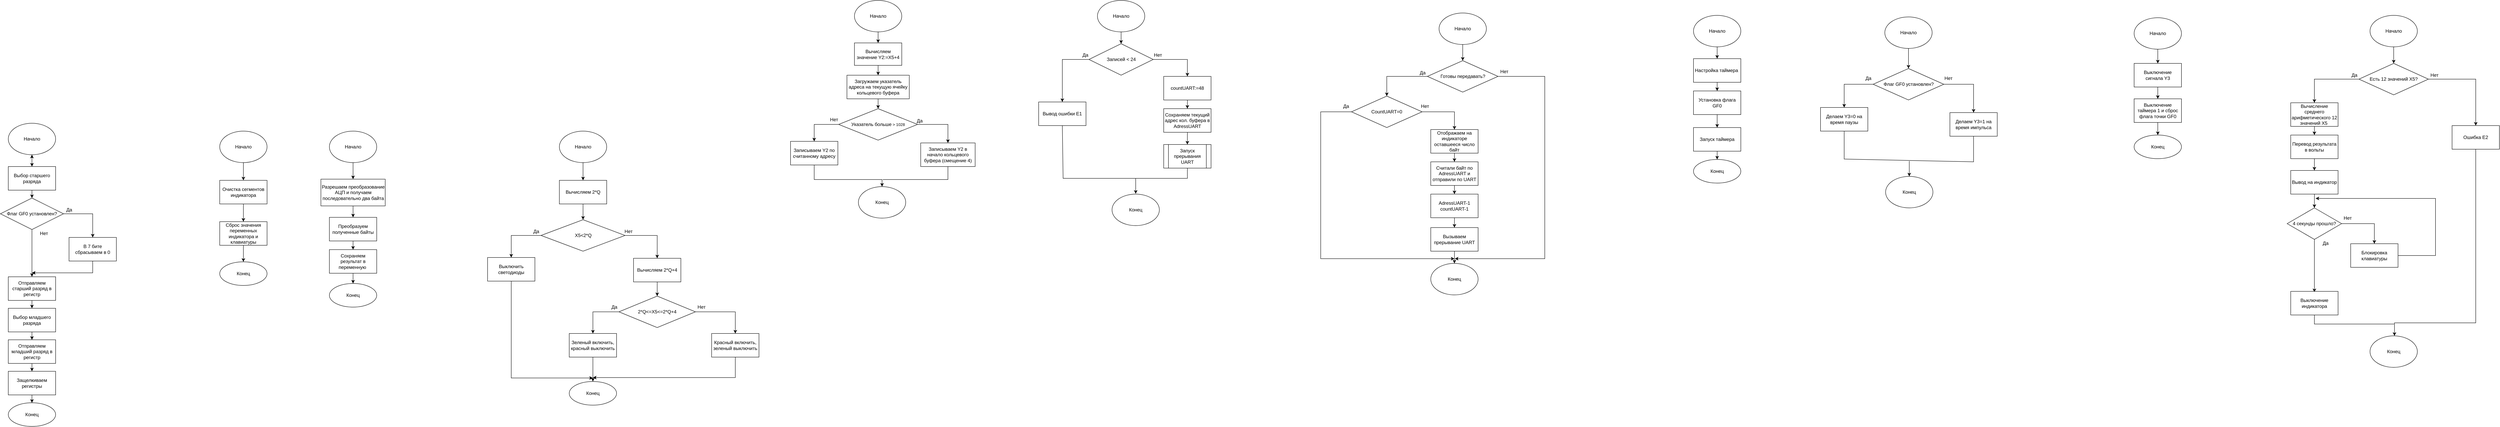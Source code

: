 <mxfile version="15.8.6" type="github">
  <diagram id="BDikjY4Nm3Qo6hhndrGj" name="Page-1">
    <mxGraphModel dx="1673" dy="1334" grid="0" gridSize="10" guides="1" tooltips="1" connect="1" arrows="1" fold="1" page="0" pageScale="1" pageWidth="827" pageHeight="1169" math="0" shadow="0">
      <root>
        <mxCell id="0" />
        <mxCell id="1" parent="0" />
        <mxCell id="qXIKSA_yeadGHtbIyEvJ-3" value="" style="edgeStyle=orthogonalEdgeStyle;rounded=0;orthogonalLoop=1;jettySize=auto;html=1;" parent="1" source="qXIKSA_yeadGHtbIyEvJ-1" target="qXIKSA_yeadGHtbIyEvJ-2" edge="1">
          <mxGeometry relative="1" as="geometry" />
        </mxCell>
        <mxCell id="qXIKSA_yeadGHtbIyEvJ-1" value="Начало" style="ellipse;whiteSpace=wrap;html=1;" parent="1" vertex="1">
          <mxGeometry x="260" y="70" width="120" height="80" as="geometry" />
        </mxCell>
        <mxCell id="qXIKSA_yeadGHtbIyEvJ-5" value="" style="edgeStyle=orthogonalEdgeStyle;rounded=0;orthogonalLoop=1;jettySize=auto;html=1;" parent="1" source="qXIKSA_yeadGHtbIyEvJ-2" target="qXIKSA_yeadGHtbIyEvJ-4" edge="1">
          <mxGeometry relative="1" as="geometry" />
        </mxCell>
        <mxCell id="qXIKSA_yeadGHtbIyEvJ-21" value="" style="edgeStyle=orthogonalEdgeStyle;rounded=0;orthogonalLoop=1;jettySize=auto;html=1;" parent="1" source="qXIKSA_yeadGHtbIyEvJ-2" target="qXIKSA_yeadGHtbIyEvJ-1" edge="1">
          <mxGeometry relative="1" as="geometry" />
        </mxCell>
        <mxCell id="qXIKSA_yeadGHtbIyEvJ-2" value="Выбор старшего разряда" style="whiteSpace=wrap;html=1;" parent="1" vertex="1">
          <mxGeometry x="260" y="180" width="120" height="60" as="geometry" />
        </mxCell>
        <mxCell id="qXIKSA_yeadGHtbIyEvJ-7" value="" style="edgeStyle=orthogonalEdgeStyle;rounded=0;orthogonalLoop=1;jettySize=auto;html=1;" parent="1" source="qXIKSA_yeadGHtbIyEvJ-4" target="qXIKSA_yeadGHtbIyEvJ-6" edge="1">
          <mxGeometry relative="1" as="geometry" />
        </mxCell>
        <mxCell id="qXIKSA_yeadGHtbIyEvJ-10" value="" style="edgeStyle=orthogonalEdgeStyle;rounded=0;orthogonalLoop=1;jettySize=auto;html=1;" parent="1" source="qXIKSA_yeadGHtbIyEvJ-4" target="qXIKSA_yeadGHtbIyEvJ-9" edge="1">
          <mxGeometry relative="1" as="geometry" />
        </mxCell>
        <mxCell id="qXIKSA_yeadGHtbIyEvJ-4" value="Флаг GF0 установлен?" style="rhombus;whiteSpace=wrap;html=1;" parent="1" vertex="1">
          <mxGeometry x="240" y="260" width="160" height="80" as="geometry" />
        </mxCell>
        <mxCell id="qXIKSA_yeadGHtbIyEvJ-14" value="" style="edgeStyle=orthogonalEdgeStyle;rounded=0;orthogonalLoop=1;jettySize=auto;html=1;" parent="1" source="qXIKSA_yeadGHtbIyEvJ-6" target="qXIKSA_yeadGHtbIyEvJ-13" edge="1">
          <mxGeometry relative="1" as="geometry" />
        </mxCell>
        <mxCell id="qXIKSA_yeadGHtbIyEvJ-6" value="Отправляем старший разряд в регистр" style="whiteSpace=wrap;html=1;" parent="1" vertex="1">
          <mxGeometry x="260" y="460" width="120" height="60" as="geometry" />
        </mxCell>
        <mxCell id="qXIKSA_yeadGHtbIyEvJ-8" value="Да" style="text;html=1;align=center;verticalAlign=middle;resizable=0;points=[];autosize=1;strokeColor=none;fillColor=none;" parent="1" vertex="1">
          <mxGeometry x="399" y="280" width="30" height="20" as="geometry" />
        </mxCell>
        <mxCell id="qXIKSA_yeadGHtbIyEvJ-9" value="В 7 бите сбрасываем в 0" style="whiteSpace=wrap;html=1;" parent="1" vertex="1">
          <mxGeometry x="414" y="360" width="120" height="60" as="geometry" />
        </mxCell>
        <mxCell id="qXIKSA_yeadGHtbIyEvJ-11" value="Нет" style="text;html=1;align=center;verticalAlign=middle;resizable=0;points=[];autosize=1;strokeColor=none;fillColor=none;" parent="1" vertex="1">
          <mxGeometry x="330" y="340" width="40" height="20" as="geometry" />
        </mxCell>
        <mxCell id="qXIKSA_yeadGHtbIyEvJ-12" value="" style="endArrow=classic;html=1;rounded=0;exitX=0.5;exitY=1;exitDx=0;exitDy=0;" parent="1" source="qXIKSA_yeadGHtbIyEvJ-9" edge="1">
          <mxGeometry width="50" height="50" relative="1" as="geometry">
            <mxPoint x="300" y="570" as="sourcePoint" />
            <mxPoint x="320" y="450" as="targetPoint" />
            <Array as="points">
              <mxPoint x="474" y="450" />
            </Array>
          </mxGeometry>
        </mxCell>
        <mxCell id="qXIKSA_yeadGHtbIyEvJ-16" value="" style="edgeStyle=orthogonalEdgeStyle;rounded=0;orthogonalLoop=1;jettySize=auto;html=1;" parent="1" source="qXIKSA_yeadGHtbIyEvJ-13" target="qXIKSA_yeadGHtbIyEvJ-15" edge="1">
          <mxGeometry relative="1" as="geometry" />
        </mxCell>
        <mxCell id="qXIKSA_yeadGHtbIyEvJ-13" value="Выбор младшего разряда" style="whiteSpace=wrap;html=1;" parent="1" vertex="1">
          <mxGeometry x="260" y="540" width="120" height="60" as="geometry" />
        </mxCell>
        <mxCell id="qXIKSA_yeadGHtbIyEvJ-18" value="" style="edgeStyle=orthogonalEdgeStyle;rounded=0;orthogonalLoop=1;jettySize=auto;html=1;" parent="1" source="qXIKSA_yeadGHtbIyEvJ-15" target="qXIKSA_yeadGHtbIyEvJ-17" edge="1">
          <mxGeometry relative="1" as="geometry" />
        </mxCell>
        <mxCell id="qXIKSA_yeadGHtbIyEvJ-15" value="Отправляем младший разряд в регистр" style="whiteSpace=wrap;html=1;" parent="1" vertex="1">
          <mxGeometry x="260" y="620" width="120" height="60" as="geometry" />
        </mxCell>
        <mxCell id="qXIKSA_yeadGHtbIyEvJ-20" value="" style="edgeStyle=orthogonalEdgeStyle;rounded=0;orthogonalLoop=1;jettySize=auto;html=1;" parent="1" source="qXIKSA_yeadGHtbIyEvJ-17" target="qXIKSA_yeadGHtbIyEvJ-19" edge="1">
          <mxGeometry relative="1" as="geometry" />
        </mxCell>
        <mxCell id="qXIKSA_yeadGHtbIyEvJ-17" value="Защелкиваем регистры" style="whiteSpace=wrap;html=1;" parent="1" vertex="1">
          <mxGeometry x="260" y="700" width="120" height="60" as="geometry" />
        </mxCell>
        <mxCell id="qXIKSA_yeadGHtbIyEvJ-19" value="Конец" style="ellipse;whiteSpace=wrap;html=1;" parent="1" vertex="1">
          <mxGeometry x="260" y="780" width="120" height="60" as="geometry" />
        </mxCell>
        <mxCell id="qXIKSA_yeadGHtbIyEvJ-22" value="Начало" style="ellipse;whiteSpace=wrap;html=1;" parent="1" vertex="1">
          <mxGeometry x="796" y="90" width="120" height="80" as="geometry" />
        </mxCell>
        <mxCell id="qXIKSA_yeadGHtbIyEvJ-26" value="" style="edgeStyle=orthogonalEdgeStyle;rounded=0;orthogonalLoop=1;jettySize=auto;html=1;exitX=0.5;exitY=1;exitDx=0;exitDy=0;" parent="1" source="qXIKSA_yeadGHtbIyEvJ-22" target="qXIKSA_yeadGHtbIyEvJ-25" edge="1">
          <mxGeometry relative="1" as="geometry">
            <mxPoint x="856" y="271" as="sourcePoint" />
          </mxGeometry>
        </mxCell>
        <mxCell id="qXIKSA_yeadGHtbIyEvJ-28" value="" style="edgeStyle=orthogonalEdgeStyle;rounded=0;orthogonalLoop=1;jettySize=auto;html=1;" parent="1" source="qXIKSA_yeadGHtbIyEvJ-25" target="qXIKSA_yeadGHtbIyEvJ-27" edge="1">
          <mxGeometry relative="1" as="geometry" />
        </mxCell>
        <mxCell id="qXIKSA_yeadGHtbIyEvJ-25" value="Очистка сегментов индикатора" style="whiteSpace=wrap;html=1;" parent="1" vertex="1">
          <mxGeometry x="796" y="215" width="120" height="60" as="geometry" />
        </mxCell>
        <mxCell id="qXIKSA_yeadGHtbIyEvJ-30" value="" style="edgeStyle=orthogonalEdgeStyle;rounded=0;orthogonalLoop=1;jettySize=auto;html=1;" parent="1" source="qXIKSA_yeadGHtbIyEvJ-27" target="qXIKSA_yeadGHtbIyEvJ-29" edge="1">
          <mxGeometry relative="1" as="geometry" />
        </mxCell>
        <mxCell id="qXIKSA_yeadGHtbIyEvJ-27" value="Сброс значения переменных индикатора и клавиатуры" style="whiteSpace=wrap;html=1;" parent="1" vertex="1">
          <mxGeometry x="796" y="320" width="120" height="60" as="geometry" />
        </mxCell>
        <mxCell id="qXIKSA_yeadGHtbIyEvJ-29" value="Конец" style="ellipse;whiteSpace=wrap;html=1;" parent="1" vertex="1">
          <mxGeometry x="796" y="422" width="120" height="60" as="geometry" />
        </mxCell>
        <mxCell id="qXIKSA_yeadGHtbIyEvJ-34" value="" style="edgeStyle=orthogonalEdgeStyle;rounded=0;orthogonalLoop=1;jettySize=auto;html=1;" parent="1" source="qXIKSA_yeadGHtbIyEvJ-31" target="qXIKSA_yeadGHtbIyEvJ-33" edge="1">
          <mxGeometry relative="1" as="geometry" />
        </mxCell>
        <mxCell id="qXIKSA_yeadGHtbIyEvJ-31" value="Начало" style="ellipse;whiteSpace=wrap;html=1;" parent="1" vertex="1">
          <mxGeometry x="1074" y="90" width="120" height="80" as="geometry" />
        </mxCell>
        <mxCell id="qXIKSA_yeadGHtbIyEvJ-37" value="" style="edgeStyle=orthogonalEdgeStyle;rounded=0;orthogonalLoop=1;jettySize=auto;html=1;" parent="1" source="qXIKSA_yeadGHtbIyEvJ-33" target="qXIKSA_yeadGHtbIyEvJ-36" edge="1">
          <mxGeometry relative="1" as="geometry" />
        </mxCell>
        <mxCell id="qXIKSA_yeadGHtbIyEvJ-33" value="Разрешаем преобразование АЦП и получаем последовательно два байта" style="whiteSpace=wrap;html=1;" parent="1" vertex="1">
          <mxGeometry x="1052.5" y="212" width="163" height="68" as="geometry" />
        </mxCell>
        <mxCell id="qXIKSA_yeadGHtbIyEvJ-39" value="" style="edgeStyle=orthogonalEdgeStyle;rounded=0;orthogonalLoop=1;jettySize=auto;html=1;" parent="1" source="qXIKSA_yeadGHtbIyEvJ-36" target="qXIKSA_yeadGHtbIyEvJ-38" edge="1">
          <mxGeometry relative="1" as="geometry" />
        </mxCell>
        <mxCell id="qXIKSA_yeadGHtbIyEvJ-36" value="Преобразуем полученные байты" style="whiteSpace=wrap;html=1;" parent="1" vertex="1">
          <mxGeometry x="1074" y="309" width="120" height="60" as="geometry" />
        </mxCell>
        <mxCell id="qXIKSA_yeadGHtbIyEvJ-41" value="" style="edgeStyle=orthogonalEdgeStyle;rounded=0;orthogonalLoop=1;jettySize=auto;html=1;" parent="1" source="qXIKSA_yeadGHtbIyEvJ-38" target="qXIKSA_yeadGHtbIyEvJ-40" edge="1">
          <mxGeometry relative="1" as="geometry" />
        </mxCell>
        <mxCell id="qXIKSA_yeadGHtbIyEvJ-38" value="Сохраняем результат в переменную&amp;nbsp;" style="whiteSpace=wrap;html=1;" parent="1" vertex="1">
          <mxGeometry x="1074" y="391" width="120" height="60" as="geometry" />
        </mxCell>
        <mxCell id="qXIKSA_yeadGHtbIyEvJ-40" value="Конец" style="ellipse;whiteSpace=wrap;html=1;" parent="1" vertex="1">
          <mxGeometry x="1074" y="477" width="120" height="60" as="geometry" />
        </mxCell>
        <mxCell id="qXIKSA_yeadGHtbIyEvJ-44" value="" style="edgeStyle=orthogonalEdgeStyle;rounded=0;orthogonalLoop=1;jettySize=auto;html=1;" parent="1" source="qXIKSA_yeadGHtbIyEvJ-42" target="qXIKSA_yeadGHtbIyEvJ-43" edge="1">
          <mxGeometry relative="1" as="geometry" />
        </mxCell>
        <mxCell id="qXIKSA_yeadGHtbIyEvJ-42" value="Начало" style="ellipse;whiteSpace=wrap;html=1;" parent="1" vertex="1">
          <mxGeometry x="1657" y="90" width="120" height="80" as="geometry" />
        </mxCell>
        <mxCell id="4XCkngfyVFlSUgKzwHnH-2" value="" style="edgeStyle=orthogonalEdgeStyle;rounded=0;orthogonalLoop=1;jettySize=auto;html=1;" edge="1" parent="1" source="qXIKSA_yeadGHtbIyEvJ-43" target="4XCkngfyVFlSUgKzwHnH-1">
          <mxGeometry relative="1" as="geometry" />
        </mxCell>
        <mxCell id="qXIKSA_yeadGHtbIyEvJ-43" value="Вычисляем 2*Q" style="whiteSpace=wrap;html=1;" parent="1" vertex="1">
          <mxGeometry x="1657" y="215" width="120" height="60" as="geometry" />
        </mxCell>
        <mxCell id="4XCkngfyVFlSUgKzwHnH-4" value="" style="edgeStyle=orthogonalEdgeStyle;rounded=0;orthogonalLoop=1;jettySize=auto;html=1;" edge="1" parent="1" source="4XCkngfyVFlSUgKzwHnH-1" target="4XCkngfyVFlSUgKzwHnH-3">
          <mxGeometry relative="1" as="geometry" />
        </mxCell>
        <mxCell id="4XCkngfyVFlSUgKzwHnH-7" value="" style="edgeStyle=orthogonalEdgeStyle;rounded=0;orthogonalLoop=1;jettySize=auto;html=1;" edge="1" parent="1" source="4XCkngfyVFlSUgKzwHnH-1" target="4XCkngfyVFlSUgKzwHnH-6">
          <mxGeometry relative="1" as="geometry" />
        </mxCell>
        <mxCell id="4XCkngfyVFlSUgKzwHnH-1" value="&lt;span&gt;X5&amp;lt;2*Q&lt;/span&gt;" style="rhombus;whiteSpace=wrap;html=1;" vertex="1" parent="1">
          <mxGeometry x="1610.5" y="315" width="213" height="80" as="geometry" />
        </mxCell>
        <mxCell id="4XCkngfyVFlSUgKzwHnH-3" value="Выключить светодиоды" style="whiteSpace=wrap;html=1;" vertex="1" parent="1">
          <mxGeometry x="1475" y="411" width="120" height="60" as="geometry" />
        </mxCell>
        <mxCell id="4XCkngfyVFlSUgKzwHnH-5" value="Да" style="text;html=1;align=center;verticalAlign=middle;resizable=0;points=[];autosize=1;strokeColor=none;fillColor=none;" vertex="1" parent="1">
          <mxGeometry x="1585.5" y="336" width="25" height="18" as="geometry" />
        </mxCell>
        <mxCell id="4XCkngfyVFlSUgKzwHnH-10" value="" style="edgeStyle=orthogonalEdgeStyle;rounded=0;orthogonalLoop=1;jettySize=auto;html=1;" edge="1" parent="1" source="4XCkngfyVFlSUgKzwHnH-6" target="4XCkngfyVFlSUgKzwHnH-9">
          <mxGeometry relative="1" as="geometry" />
        </mxCell>
        <mxCell id="4XCkngfyVFlSUgKzwHnH-6" value="Вычисляем 2*Q+4" style="whiteSpace=wrap;html=1;" vertex="1" parent="1">
          <mxGeometry x="1845" y="413" width="120" height="60" as="geometry" />
        </mxCell>
        <mxCell id="4XCkngfyVFlSUgKzwHnH-8" value="Нет" style="text;html=1;align=center;verticalAlign=middle;resizable=0;points=[];autosize=1;strokeColor=none;fillColor=none;" vertex="1" parent="1">
          <mxGeometry x="1817" y="336" width="30" height="18" as="geometry" />
        </mxCell>
        <mxCell id="4XCkngfyVFlSUgKzwHnH-19" value="" style="edgeStyle=orthogonalEdgeStyle;rounded=0;orthogonalLoop=1;jettySize=auto;html=1;" edge="1" parent="1" source="4XCkngfyVFlSUgKzwHnH-9" target="4XCkngfyVFlSUgKzwHnH-18">
          <mxGeometry relative="1" as="geometry" />
        </mxCell>
        <mxCell id="4XCkngfyVFlSUgKzwHnH-22" value="" style="edgeStyle=orthogonalEdgeStyle;rounded=0;orthogonalLoop=1;jettySize=auto;html=1;" edge="1" parent="1" source="4XCkngfyVFlSUgKzwHnH-9" target="4XCkngfyVFlSUgKzwHnH-21">
          <mxGeometry relative="1" as="geometry" />
        </mxCell>
        <mxCell id="4XCkngfyVFlSUgKzwHnH-9" value="2*Q&amp;lt;=X5&amp;lt;=2*Q+4" style="rhombus;whiteSpace=wrap;html=1;" vertex="1" parent="1">
          <mxGeometry x="1808" y="509" width="194" height="80" as="geometry" />
        </mxCell>
        <mxCell id="4XCkngfyVFlSUgKzwHnH-25" value="" style="edgeStyle=orthogonalEdgeStyle;rounded=0;orthogonalLoop=1;jettySize=auto;html=1;" edge="1" parent="1" source="4XCkngfyVFlSUgKzwHnH-18" target="4XCkngfyVFlSUgKzwHnH-24">
          <mxGeometry relative="1" as="geometry" />
        </mxCell>
        <mxCell id="4XCkngfyVFlSUgKzwHnH-18" value="Зеленый включить, красный выключить" style="whiteSpace=wrap;html=1;" vertex="1" parent="1">
          <mxGeometry x="1682" y="604" width="120" height="60" as="geometry" />
        </mxCell>
        <mxCell id="4XCkngfyVFlSUgKzwHnH-20" value="Да" style="text;html=1;align=center;verticalAlign=middle;resizable=0;points=[];autosize=1;strokeColor=none;fillColor=none;" vertex="1" parent="1">
          <mxGeometry x="1783" y="528" width="25" height="18" as="geometry" />
        </mxCell>
        <mxCell id="4XCkngfyVFlSUgKzwHnH-21" value="Красный включить, зеленый выключить" style="whiteSpace=wrap;html=1;" vertex="1" parent="1">
          <mxGeometry x="2043" y="604" width="120" height="60" as="geometry" />
        </mxCell>
        <mxCell id="4XCkngfyVFlSUgKzwHnH-23" value="Нет" style="text;html=1;align=center;verticalAlign=middle;resizable=0;points=[];autosize=1;strokeColor=none;fillColor=none;" vertex="1" parent="1">
          <mxGeometry x="2002" y="528" width="30" height="18" as="geometry" />
        </mxCell>
        <mxCell id="4XCkngfyVFlSUgKzwHnH-24" value="Конец" style="ellipse;whiteSpace=wrap;html=1;" vertex="1" parent="1">
          <mxGeometry x="1682" y="726" width="120" height="60" as="geometry" />
        </mxCell>
        <mxCell id="4XCkngfyVFlSUgKzwHnH-26" value="" style="endArrow=classic;html=1;rounded=0;exitX=0.5;exitY=1;exitDx=0;exitDy=0;" edge="1" parent="1" source="4XCkngfyVFlSUgKzwHnH-21">
          <mxGeometry width="50" height="50" relative="1" as="geometry">
            <mxPoint x="2010" y="772" as="sourcePoint" />
            <mxPoint x="1742" y="716" as="targetPoint" />
            <Array as="points">
              <mxPoint x="2103" y="716" />
            </Array>
          </mxGeometry>
        </mxCell>
        <mxCell id="4XCkngfyVFlSUgKzwHnH-27" value="" style="endArrow=classic;html=1;rounded=0;exitX=0.5;exitY=1;exitDx=0;exitDy=0;" edge="1" parent="1" source="4XCkngfyVFlSUgKzwHnH-3">
          <mxGeometry width="50" height="50" relative="1" as="geometry">
            <mxPoint x="1573" y="625" as="sourcePoint" />
            <mxPoint x="1742" y="717" as="targetPoint" />
            <Array as="points">
              <mxPoint x="1535" y="717" />
            </Array>
          </mxGeometry>
        </mxCell>
        <mxCell id="4XCkngfyVFlSUgKzwHnH-30" value="" style="edgeStyle=orthogonalEdgeStyle;rounded=0;orthogonalLoop=1;jettySize=auto;html=1;" edge="1" parent="1" source="4XCkngfyVFlSUgKzwHnH-28" target="4XCkngfyVFlSUgKzwHnH-29">
          <mxGeometry relative="1" as="geometry" />
        </mxCell>
        <mxCell id="4XCkngfyVFlSUgKzwHnH-28" value="Начало" style="ellipse;whiteSpace=wrap;html=1;" vertex="1" parent="1">
          <mxGeometry x="2405" y="-242" width="120" height="80" as="geometry" />
        </mxCell>
        <mxCell id="4XCkngfyVFlSUgKzwHnH-32" value="" style="edgeStyle=orthogonalEdgeStyle;rounded=0;orthogonalLoop=1;jettySize=auto;html=1;" edge="1" parent="1" source="4XCkngfyVFlSUgKzwHnH-29" target="4XCkngfyVFlSUgKzwHnH-31">
          <mxGeometry relative="1" as="geometry" />
        </mxCell>
        <mxCell id="4XCkngfyVFlSUgKzwHnH-29" value="Вычисляем значение Y2:=X5+4" style="whiteSpace=wrap;html=1;" vertex="1" parent="1">
          <mxGeometry x="2405" y="-134" width="120" height="57" as="geometry" />
        </mxCell>
        <mxCell id="4XCkngfyVFlSUgKzwHnH-34" value="" style="edgeStyle=orthogonalEdgeStyle;rounded=0;orthogonalLoop=1;jettySize=auto;html=1;" edge="1" parent="1" source="4XCkngfyVFlSUgKzwHnH-31" target="4XCkngfyVFlSUgKzwHnH-33">
          <mxGeometry relative="1" as="geometry" />
        </mxCell>
        <mxCell id="4XCkngfyVFlSUgKzwHnH-31" value="Загружаем указатель адреса на текущую ячейку кольцевого буфера" style="whiteSpace=wrap;html=1;" vertex="1" parent="1">
          <mxGeometry x="2386" y="-52" width="158" height="60" as="geometry" />
        </mxCell>
        <mxCell id="4XCkngfyVFlSUgKzwHnH-36" value="" style="edgeStyle=orthogonalEdgeStyle;rounded=0;orthogonalLoop=1;jettySize=auto;html=1;" edge="1" parent="1" source="4XCkngfyVFlSUgKzwHnH-33" target="4XCkngfyVFlSUgKzwHnH-35">
          <mxGeometry relative="1" as="geometry" />
        </mxCell>
        <mxCell id="4XCkngfyVFlSUgKzwHnH-39" value="" style="edgeStyle=orthogonalEdgeStyle;rounded=0;orthogonalLoop=1;jettySize=auto;html=1;" edge="1" parent="1" source="4XCkngfyVFlSUgKzwHnH-33" target="4XCkngfyVFlSUgKzwHnH-38">
          <mxGeometry relative="1" as="geometry" />
        </mxCell>
        <mxCell id="4XCkngfyVFlSUgKzwHnH-33" value="Указатель больше&lt;span style=&quot;font-size: 10px&quot;&gt;&amp;nbsp;&amp;gt; 1028&lt;/span&gt;" style="rhombus;whiteSpace=wrap;html=1;" vertex="1" parent="1">
          <mxGeometry x="2365" y="33" width="200" height="80" as="geometry" />
        </mxCell>
        <mxCell id="4XCkngfyVFlSUgKzwHnH-35" value="Записываем Y2 в начало кольцевого буфера (смещение 4)" style="whiteSpace=wrap;html=1;" vertex="1" parent="1">
          <mxGeometry x="2573" y="120" width="138" height="60" as="geometry" />
        </mxCell>
        <mxCell id="4XCkngfyVFlSUgKzwHnH-37" value="Да" style="text;html=1;align=center;verticalAlign=middle;resizable=0;points=[];autosize=1;strokeColor=none;fillColor=none;" vertex="1" parent="1">
          <mxGeometry x="2557" y="55" width="25" height="18" as="geometry" />
        </mxCell>
        <mxCell id="4XCkngfyVFlSUgKzwHnH-42" style="edgeStyle=orthogonalEdgeStyle;rounded=0;orthogonalLoop=1;jettySize=auto;html=1;entryX=0.5;entryY=0;entryDx=0;entryDy=0;" edge="1" parent="1" source="4XCkngfyVFlSUgKzwHnH-38" target="4XCkngfyVFlSUgKzwHnH-41">
          <mxGeometry relative="1" as="geometry">
            <mxPoint x="2303" y="226" as="targetPoint" />
            <Array as="points">
              <mxPoint x="2303" y="213" />
              <mxPoint x="2475" y="213" />
            </Array>
          </mxGeometry>
        </mxCell>
        <mxCell id="4XCkngfyVFlSUgKzwHnH-38" value="Записываем Y2 по считанному адресу" style="whiteSpace=wrap;html=1;" vertex="1" parent="1">
          <mxGeometry x="2243" y="116" width="120" height="60" as="geometry" />
        </mxCell>
        <mxCell id="4XCkngfyVFlSUgKzwHnH-40" value="Нет" style="text;html=1;align=center;verticalAlign=middle;resizable=0;points=[];autosize=1;strokeColor=none;fillColor=none;" vertex="1" parent="1">
          <mxGeometry x="2338" y="52" width="30" height="18" as="geometry" />
        </mxCell>
        <mxCell id="4XCkngfyVFlSUgKzwHnH-41" value="Конец" style="ellipse;whiteSpace=wrap;html=1;" vertex="1" parent="1">
          <mxGeometry x="2415" y="231" width="120" height="80" as="geometry" />
        </mxCell>
        <mxCell id="4XCkngfyVFlSUgKzwHnH-44" value="" style="endArrow=none;html=1;rounded=0;entryX=0.5;entryY=1;entryDx=0;entryDy=0;" edge="1" parent="1" target="4XCkngfyVFlSUgKzwHnH-35">
          <mxGeometry width="50" height="50" relative="1" as="geometry">
            <mxPoint x="2477" y="213" as="sourcePoint" />
            <mxPoint x="2676" y="211" as="targetPoint" />
            <Array as="points">
              <mxPoint x="2642" y="213" />
            </Array>
          </mxGeometry>
        </mxCell>
        <mxCell id="4XCkngfyVFlSUgKzwHnH-49" value="" style="edgeStyle=orthogonalEdgeStyle;rounded=0;orthogonalLoop=1;jettySize=auto;html=1;" edge="1" parent="1" source="4XCkngfyVFlSUgKzwHnH-45" target="4XCkngfyVFlSUgKzwHnH-48">
          <mxGeometry relative="1" as="geometry" />
        </mxCell>
        <mxCell id="4XCkngfyVFlSUgKzwHnH-45" value="Начало" style="ellipse;whiteSpace=wrap;html=1;" vertex="1" parent="1">
          <mxGeometry x="3021" y="-242" width="120" height="80" as="geometry" />
        </mxCell>
        <mxCell id="4XCkngfyVFlSUgKzwHnH-51" value="" style="edgeStyle=orthogonalEdgeStyle;rounded=0;orthogonalLoop=1;jettySize=auto;html=1;" edge="1" parent="1" source="4XCkngfyVFlSUgKzwHnH-48" target="4XCkngfyVFlSUgKzwHnH-50">
          <mxGeometry relative="1" as="geometry" />
        </mxCell>
        <mxCell id="4XCkngfyVFlSUgKzwHnH-59" value="" style="edgeStyle=orthogonalEdgeStyle;rounded=0;orthogonalLoop=1;jettySize=auto;html=1;" edge="1" parent="1" source="4XCkngfyVFlSUgKzwHnH-48" target="4XCkngfyVFlSUgKzwHnH-58">
          <mxGeometry relative="1" as="geometry" />
        </mxCell>
        <mxCell id="4XCkngfyVFlSUgKzwHnH-48" value="Записей &amp;lt; 24" style="rhombus;whiteSpace=wrap;html=1;" vertex="1" parent="1">
          <mxGeometry x="2999.5" y="-132" width="163" height="80" as="geometry" />
        </mxCell>
        <mxCell id="4XCkngfyVFlSUgKzwHnH-50" value="Вывод ошибки Е1" style="whiteSpace=wrap;html=1;" vertex="1" parent="1">
          <mxGeometry x="2872" y="16" width="120" height="60" as="geometry" />
        </mxCell>
        <mxCell id="4XCkngfyVFlSUgKzwHnH-52" value="Да" style="text;html=1;align=center;verticalAlign=middle;resizable=0;points=[];autosize=1;strokeColor=none;fillColor=none;" vertex="1" parent="1">
          <mxGeometry x="2977" y="-112" width="25" height="18" as="geometry" />
        </mxCell>
        <mxCell id="4XCkngfyVFlSUgKzwHnH-70" style="edgeStyle=orthogonalEdgeStyle;rounded=0;orthogonalLoop=1;jettySize=auto;html=1;entryX=0.5;entryY=0;entryDx=0;entryDy=0;" edge="1" parent="1" source="4XCkngfyVFlSUgKzwHnH-53" target="4XCkngfyVFlSUgKzwHnH-65">
          <mxGeometry relative="1" as="geometry" />
        </mxCell>
        <mxCell id="4XCkngfyVFlSUgKzwHnH-53" value="Сохраняем текущий адрес кол. буфера в AdressUART" style="whiteSpace=wrap;html=1;" vertex="1" parent="1">
          <mxGeometry x="3189" y="33" width="120" height="60" as="geometry" />
        </mxCell>
        <mxCell id="4XCkngfyVFlSUgKzwHnH-55" value="Нет" style="text;html=1;align=center;verticalAlign=middle;resizable=0;points=[];autosize=1;strokeColor=none;fillColor=none;" vertex="1" parent="1">
          <mxGeometry x="3159" y="-112" width="30" height="18" as="geometry" />
        </mxCell>
        <mxCell id="4XCkngfyVFlSUgKzwHnH-62" style="edgeStyle=orthogonalEdgeStyle;rounded=0;orthogonalLoop=1;jettySize=auto;html=1;exitX=0.5;exitY=1;exitDx=0;exitDy=0;" edge="1" parent="1" source="4XCkngfyVFlSUgKzwHnH-65">
          <mxGeometry relative="1" as="geometry">
            <mxPoint x="3118" y="249" as="targetPoint" />
            <mxPoint x="3249" y="185" as="sourcePoint" />
            <Array as="points">
              <mxPoint x="3249" y="210" />
              <mxPoint x="3118" y="210" />
            </Array>
          </mxGeometry>
        </mxCell>
        <mxCell id="4XCkngfyVFlSUgKzwHnH-60" style="edgeStyle=orthogonalEdgeStyle;rounded=0;orthogonalLoop=1;jettySize=auto;html=1;entryX=0.5;entryY=0;entryDx=0;entryDy=0;" edge="1" parent="1" source="4XCkngfyVFlSUgKzwHnH-58" target="4XCkngfyVFlSUgKzwHnH-53">
          <mxGeometry relative="1" as="geometry" />
        </mxCell>
        <mxCell id="4XCkngfyVFlSUgKzwHnH-58" value="countUART:=48" style="whiteSpace=wrap;html=1;" vertex="1" parent="1">
          <mxGeometry x="3189" y="-49" width="120" height="60" as="geometry" />
        </mxCell>
        <mxCell id="4XCkngfyVFlSUgKzwHnH-63" value="" style="endArrow=none;html=1;rounded=0;entryX=0.5;entryY=1;entryDx=0;entryDy=0;" edge="1" parent="1" target="4XCkngfyVFlSUgKzwHnH-50">
          <mxGeometry width="50" height="50" relative="1" as="geometry">
            <mxPoint x="3118" y="210" as="sourcePoint" />
            <mxPoint x="2934" y="35" as="targetPoint" />
            <Array as="points">
              <mxPoint x="2934" y="210" />
            </Array>
          </mxGeometry>
        </mxCell>
        <mxCell id="4XCkngfyVFlSUgKzwHnH-64" value="Конец" style="ellipse;whiteSpace=wrap;html=1;" vertex="1" parent="1">
          <mxGeometry x="3058" y="250" width="120" height="80" as="geometry" />
        </mxCell>
        <mxCell id="4XCkngfyVFlSUgKzwHnH-65" value="Запуск прерывания UART" style="shape=process;whiteSpace=wrap;html=1;backgroundOutline=1;" vertex="1" parent="1">
          <mxGeometry x="3189" y="124" width="120" height="60" as="geometry" />
        </mxCell>
        <mxCell id="4XCkngfyVFlSUgKzwHnH-73" style="edgeStyle=orthogonalEdgeStyle;rounded=0;orthogonalLoop=1;jettySize=auto;html=1;" edge="1" parent="1" source="4XCkngfyVFlSUgKzwHnH-71" target="4XCkngfyVFlSUgKzwHnH-72">
          <mxGeometry relative="1" as="geometry" />
        </mxCell>
        <mxCell id="4XCkngfyVFlSUgKzwHnH-71" value="Начало" style="ellipse;whiteSpace=wrap;html=1;" vertex="1" parent="1">
          <mxGeometry x="3887" y="-210" width="120" height="80" as="geometry" />
        </mxCell>
        <mxCell id="4XCkngfyVFlSUgKzwHnH-78" value="" style="edgeStyle=orthogonalEdgeStyle;rounded=0;orthogonalLoop=1;jettySize=auto;html=1;" edge="1" parent="1" source="4XCkngfyVFlSUgKzwHnH-72" target="4XCkngfyVFlSUgKzwHnH-77">
          <mxGeometry relative="1" as="geometry" />
        </mxCell>
        <mxCell id="4XCkngfyVFlSUgKzwHnH-100" style="edgeStyle=orthogonalEdgeStyle;rounded=0;orthogonalLoop=1;jettySize=auto;html=1;" edge="1" parent="1" source="4XCkngfyVFlSUgKzwHnH-72">
          <mxGeometry relative="1" as="geometry">
            <mxPoint x="3927" y="414" as="targetPoint" />
            <Array as="points">
              <mxPoint x="4155" y="-49" />
              <mxPoint x="4155" y="414" />
            </Array>
          </mxGeometry>
        </mxCell>
        <mxCell id="4XCkngfyVFlSUgKzwHnH-72" value="Готовы передавать?" style="rhombus;whiteSpace=wrap;html=1;" vertex="1" parent="1">
          <mxGeometry x="3857.5" y="-89" width="179" height="80" as="geometry" />
        </mxCell>
        <mxCell id="4XCkngfyVFlSUgKzwHnH-87" style="edgeStyle=orthogonalEdgeStyle;rounded=0;orthogonalLoop=1;jettySize=auto;html=1;" edge="1" parent="1" source="4XCkngfyVFlSUgKzwHnH-77">
          <mxGeometry relative="1" as="geometry">
            <mxPoint x="3926" y="414" as="targetPoint" />
            <Array as="points">
              <mxPoint x="3587" y="41" />
            </Array>
          </mxGeometry>
        </mxCell>
        <mxCell id="4XCkngfyVFlSUgKzwHnH-91" value="" style="edgeStyle=orthogonalEdgeStyle;rounded=0;orthogonalLoop=1;jettySize=auto;html=1;" edge="1" parent="1" source="4XCkngfyVFlSUgKzwHnH-77" target="4XCkngfyVFlSUgKzwHnH-90">
          <mxGeometry relative="1" as="geometry" />
        </mxCell>
        <mxCell id="4XCkngfyVFlSUgKzwHnH-77" value="CountUART=0" style="rhombus;whiteSpace=wrap;html=1;" vertex="1" parent="1">
          <mxGeometry x="3665" y="1" width="179" height="80" as="geometry" />
        </mxCell>
        <mxCell id="4XCkngfyVFlSUgKzwHnH-79" value="Да" style="text;html=1;align=center;verticalAlign=middle;resizable=0;points=[];autosize=1;strokeColor=none;fillColor=none;" vertex="1" parent="1">
          <mxGeometry x="3832.5" y="-67" width="25" height="18" as="geometry" />
        </mxCell>
        <mxCell id="4XCkngfyVFlSUgKzwHnH-88" value="Да" style="text;html=1;align=center;verticalAlign=middle;resizable=0;points=[];autosize=1;strokeColor=none;fillColor=none;" vertex="1" parent="1">
          <mxGeometry x="3638" y="18" width="25" height="18" as="geometry" />
        </mxCell>
        <mxCell id="4XCkngfyVFlSUgKzwHnH-89" value="Нет" style="text;html=1;align=center;verticalAlign=middle;resizable=0;points=[];autosize=1;strokeColor=none;fillColor=none;" vertex="1" parent="1">
          <mxGeometry x="3836" y="18" width="30" height="18" as="geometry" />
        </mxCell>
        <mxCell id="4XCkngfyVFlSUgKzwHnH-93" value="" style="edgeStyle=orthogonalEdgeStyle;rounded=0;orthogonalLoop=1;jettySize=auto;html=1;" edge="1" parent="1" source="4XCkngfyVFlSUgKzwHnH-90" target="4XCkngfyVFlSUgKzwHnH-92">
          <mxGeometry relative="1" as="geometry" />
        </mxCell>
        <mxCell id="4XCkngfyVFlSUgKzwHnH-90" value="Отображаем на индикаторе оставшееся число байт" style="whiteSpace=wrap;html=1;" vertex="1" parent="1">
          <mxGeometry x="3866" y="86" width="120" height="60" as="geometry" />
        </mxCell>
        <mxCell id="4XCkngfyVFlSUgKzwHnH-95" value="" style="edgeStyle=orthogonalEdgeStyle;rounded=0;orthogonalLoop=1;jettySize=auto;html=1;" edge="1" parent="1" source="4XCkngfyVFlSUgKzwHnH-92" target="4XCkngfyVFlSUgKzwHnH-94">
          <mxGeometry relative="1" as="geometry" />
        </mxCell>
        <mxCell id="4XCkngfyVFlSUgKzwHnH-92" value="Считали байт по AdressUART и отправили по UART" style="whiteSpace=wrap;html=1;" vertex="1" parent="1">
          <mxGeometry x="3866" y="168" width="120" height="60" as="geometry" />
        </mxCell>
        <mxCell id="4XCkngfyVFlSUgKzwHnH-97" value="" style="edgeStyle=orthogonalEdgeStyle;rounded=0;orthogonalLoop=1;jettySize=auto;html=1;" edge="1" parent="1" source="4XCkngfyVFlSUgKzwHnH-94" target="4XCkngfyVFlSUgKzwHnH-96">
          <mxGeometry relative="1" as="geometry" />
        </mxCell>
        <mxCell id="4XCkngfyVFlSUgKzwHnH-94" value="AdressUART-1&lt;br&gt;countUART-1" style="whiteSpace=wrap;html=1;" vertex="1" parent="1">
          <mxGeometry x="3866" y="250" width="120" height="60" as="geometry" />
        </mxCell>
        <mxCell id="4XCkngfyVFlSUgKzwHnH-99" style="edgeStyle=orthogonalEdgeStyle;rounded=0;orthogonalLoop=1;jettySize=auto;html=1;entryX=0.5;entryY=0;entryDx=0;entryDy=0;" edge="1" parent="1" source="4XCkngfyVFlSUgKzwHnH-96" target="4XCkngfyVFlSUgKzwHnH-98">
          <mxGeometry relative="1" as="geometry" />
        </mxCell>
        <mxCell id="4XCkngfyVFlSUgKzwHnH-96" value="Вызываем прерывание UART" style="whiteSpace=wrap;html=1;" vertex="1" parent="1">
          <mxGeometry x="3866" y="335" width="120" height="60" as="geometry" />
        </mxCell>
        <mxCell id="4XCkngfyVFlSUgKzwHnH-98" value="Конец" style="ellipse;whiteSpace=wrap;html=1;" vertex="1" parent="1">
          <mxGeometry x="3866" y="426" width="120" height="80" as="geometry" />
        </mxCell>
        <mxCell id="4XCkngfyVFlSUgKzwHnH-101" value="Нет" style="text;html=1;align=center;verticalAlign=middle;resizable=0;points=[];autosize=1;strokeColor=none;fillColor=none;" vertex="1" parent="1">
          <mxGeometry x="4036.5" y="-70" width="30" height="18" as="geometry" />
        </mxCell>
        <mxCell id="4XCkngfyVFlSUgKzwHnH-106" value="" style="edgeStyle=orthogonalEdgeStyle;rounded=0;orthogonalLoop=1;jettySize=auto;html=1;" edge="1" parent="1" source="4XCkngfyVFlSUgKzwHnH-103" target="4XCkngfyVFlSUgKzwHnH-105">
          <mxGeometry relative="1" as="geometry" />
        </mxCell>
        <mxCell id="4XCkngfyVFlSUgKzwHnH-103" value="Начало" style="ellipse;whiteSpace=wrap;html=1;" vertex="1" parent="1">
          <mxGeometry x="4532" y="-204" width="120" height="80" as="geometry" />
        </mxCell>
        <mxCell id="4XCkngfyVFlSUgKzwHnH-108" value="" style="edgeStyle=orthogonalEdgeStyle;rounded=0;orthogonalLoop=1;jettySize=auto;html=1;" edge="1" parent="1" source="4XCkngfyVFlSUgKzwHnH-105" target="4XCkngfyVFlSUgKzwHnH-107">
          <mxGeometry relative="1" as="geometry" />
        </mxCell>
        <mxCell id="4XCkngfyVFlSUgKzwHnH-105" value="Настройка таймера&amp;nbsp;" style="whiteSpace=wrap;html=1;" vertex="1" parent="1">
          <mxGeometry x="4532" y="-94" width="120" height="60" as="geometry" />
        </mxCell>
        <mxCell id="4XCkngfyVFlSUgKzwHnH-112" value="" style="edgeStyle=orthogonalEdgeStyle;rounded=0;orthogonalLoop=1;jettySize=auto;html=1;" edge="1" parent="1" source="4XCkngfyVFlSUgKzwHnH-107" target="4XCkngfyVFlSUgKzwHnH-111">
          <mxGeometry relative="1" as="geometry" />
        </mxCell>
        <mxCell id="4XCkngfyVFlSUgKzwHnH-107" value="Установка флага GF0" style="whiteSpace=wrap;html=1;" vertex="1" parent="1">
          <mxGeometry x="4532" y="-12" width="120" height="60" as="geometry" />
        </mxCell>
        <mxCell id="4XCkngfyVFlSUgKzwHnH-114" value="" style="edgeStyle=orthogonalEdgeStyle;rounded=0;orthogonalLoop=1;jettySize=auto;html=1;" edge="1" parent="1" source="4XCkngfyVFlSUgKzwHnH-111" target="4XCkngfyVFlSUgKzwHnH-113">
          <mxGeometry relative="1" as="geometry" />
        </mxCell>
        <mxCell id="4XCkngfyVFlSUgKzwHnH-111" value="Запуск таймера" style="whiteSpace=wrap;html=1;" vertex="1" parent="1">
          <mxGeometry x="4532" y="81" width="120" height="60" as="geometry" />
        </mxCell>
        <mxCell id="4XCkngfyVFlSUgKzwHnH-113" value="Конец" style="ellipse;whiteSpace=wrap;html=1;" vertex="1" parent="1">
          <mxGeometry x="4532" y="162" width="120" height="60" as="geometry" />
        </mxCell>
        <mxCell id="4XCkngfyVFlSUgKzwHnH-117" value="" style="edgeStyle=orthogonalEdgeStyle;rounded=0;orthogonalLoop=1;jettySize=auto;html=1;" edge="1" parent="1" source="4XCkngfyVFlSUgKzwHnH-115" target="4XCkngfyVFlSUgKzwHnH-116">
          <mxGeometry relative="1" as="geometry" />
        </mxCell>
        <mxCell id="4XCkngfyVFlSUgKzwHnH-115" value="Начало" style="ellipse;whiteSpace=wrap;html=1;" vertex="1" parent="1">
          <mxGeometry x="5017" y="-200" width="120" height="80" as="geometry" />
        </mxCell>
        <mxCell id="4XCkngfyVFlSUgKzwHnH-118" style="edgeStyle=orthogonalEdgeStyle;rounded=0;orthogonalLoop=1;jettySize=auto;html=1;entryX=0.5;entryY=0;entryDx=0;entryDy=0;" edge="1" parent="1" source="4XCkngfyVFlSUgKzwHnH-116" target="4XCkngfyVFlSUgKzwHnH-122">
          <mxGeometry relative="1" as="geometry">
            <mxPoint x="4915.235" y="98.941" as="targetPoint" />
          </mxGeometry>
        </mxCell>
        <mxCell id="4XCkngfyVFlSUgKzwHnH-120" style="edgeStyle=orthogonalEdgeStyle;rounded=0;orthogonalLoop=1;jettySize=auto;html=1;entryX=0.5;entryY=0;entryDx=0;entryDy=0;" edge="1" parent="1" source="4XCkngfyVFlSUgKzwHnH-116" target="4XCkngfyVFlSUgKzwHnH-123">
          <mxGeometry relative="1" as="geometry">
            <mxPoint x="5244.647" y="114.235" as="targetPoint" />
          </mxGeometry>
        </mxCell>
        <mxCell id="4XCkngfyVFlSUgKzwHnH-116" value="Флаг GF0 установлен?" style="rhombus;whiteSpace=wrap;html=1;" vertex="1" parent="1">
          <mxGeometry x="4987.5" y="-69" width="179" height="80" as="geometry" />
        </mxCell>
        <mxCell id="4XCkngfyVFlSUgKzwHnH-119" value="Да" style="text;html=1;align=center;verticalAlign=middle;resizable=0;points=[];autosize=1;strokeColor=none;fillColor=none;" vertex="1" parent="1">
          <mxGeometry x="4962.5" y="-53" width="25" height="18" as="geometry" />
        </mxCell>
        <mxCell id="4XCkngfyVFlSUgKzwHnH-121" value="Нет" style="text;html=1;align=center;verticalAlign=middle;resizable=0;points=[];autosize=1;strokeColor=none;fillColor=none;" vertex="1" parent="1">
          <mxGeometry x="5163" y="-53" width="30" height="18" as="geometry" />
        </mxCell>
        <mxCell id="4XCkngfyVFlSUgKzwHnH-122" value="Делаем Y3=0 на время паузы" style="rounded=0;whiteSpace=wrap;html=1;" vertex="1" parent="1">
          <mxGeometry x="4854" y="30" width="120" height="60" as="geometry" />
        </mxCell>
        <mxCell id="4XCkngfyVFlSUgKzwHnH-123" value="Делаем Y3=1 на время импульса" style="rounded=0;whiteSpace=wrap;html=1;" vertex="1" parent="1">
          <mxGeometry x="5182" y="43" width="120" height="60" as="geometry" />
        </mxCell>
        <mxCell id="4XCkngfyVFlSUgKzwHnH-124" value="" style="endArrow=none;html=1;rounded=0;entryX=0.5;entryY=1;entryDx=0;entryDy=0;exitX=0.5;exitY=1;exitDx=0;exitDy=0;" edge="1" parent="1" source="4XCkngfyVFlSUgKzwHnH-123" target="4XCkngfyVFlSUgKzwHnH-122">
          <mxGeometry width="50" height="50" relative="1" as="geometry">
            <mxPoint x="5333" y="250" as="sourcePoint" />
            <mxPoint x="4918" y="193" as="targetPoint" />
            <Array as="points">
              <mxPoint x="5242" y="168" />
              <mxPoint x="4914" y="161" />
            </Array>
          </mxGeometry>
        </mxCell>
        <mxCell id="4XCkngfyVFlSUgKzwHnH-125" value="" style="endArrow=classic;html=1;rounded=0;entryX=0.5;entryY=0;entryDx=0;entryDy=0;" edge="1" parent="1" target="4XCkngfyVFlSUgKzwHnH-126">
          <mxGeometry width="50" height="50" relative="1" as="geometry">
            <mxPoint x="5079" y="166" as="sourcePoint" />
            <mxPoint x="5079" y="203" as="targetPoint" />
          </mxGeometry>
        </mxCell>
        <mxCell id="4XCkngfyVFlSUgKzwHnH-126" value="Конец" style="ellipse;whiteSpace=wrap;html=1;" vertex="1" parent="1">
          <mxGeometry x="5019" y="205" width="120" height="80" as="geometry" />
        </mxCell>
        <mxCell id="4XCkngfyVFlSUgKzwHnH-129" value="" style="edgeStyle=orthogonalEdgeStyle;rounded=0;orthogonalLoop=1;jettySize=auto;html=1;" edge="1" parent="1" source="4XCkngfyVFlSUgKzwHnH-127" target="4XCkngfyVFlSUgKzwHnH-128">
          <mxGeometry relative="1" as="geometry" />
        </mxCell>
        <mxCell id="4XCkngfyVFlSUgKzwHnH-127" value="Начало" style="ellipse;whiteSpace=wrap;html=1;" vertex="1" parent="1">
          <mxGeometry x="5649" y="-198" width="120" height="80" as="geometry" />
        </mxCell>
        <mxCell id="4XCkngfyVFlSUgKzwHnH-131" value="" style="edgeStyle=orthogonalEdgeStyle;rounded=0;orthogonalLoop=1;jettySize=auto;html=1;" edge="1" parent="1" source="4XCkngfyVFlSUgKzwHnH-128" target="4XCkngfyVFlSUgKzwHnH-130">
          <mxGeometry relative="1" as="geometry" />
        </mxCell>
        <mxCell id="4XCkngfyVFlSUgKzwHnH-128" value="Выключение сигнала Y3" style="whiteSpace=wrap;html=1;" vertex="1" parent="1">
          <mxGeometry x="5649" y="-82" width="120" height="60" as="geometry" />
        </mxCell>
        <mxCell id="4XCkngfyVFlSUgKzwHnH-133" value="" style="edgeStyle=orthogonalEdgeStyle;rounded=0;orthogonalLoop=1;jettySize=auto;html=1;" edge="1" parent="1" source="4XCkngfyVFlSUgKzwHnH-130" target="4XCkngfyVFlSUgKzwHnH-132">
          <mxGeometry relative="1" as="geometry" />
        </mxCell>
        <mxCell id="4XCkngfyVFlSUgKzwHnH-130" value="Выключение таймера 1 и сброс флага точки GF0" style="whiteSpace=wrap;html=1;" vertex="1" parent="1">
          <mxGeometry x="5649" y="8" width="120" height="60" as="geometry" />
        </mxCell>
        <mxCell id="4XCkngfyVFlSUgKzwHnH-132" value="Конец" style="ellipse;whiteSpace=wrap;html=1;" vertex="1" parent="1">
          <mxGeometry x="5649" y="100" width="120" height="60" as="geometry" />
        </mxCell>
        <mxCell id="4XCkngfyVFlSUgKzwHnH-136" value="" style="edgeStyle=orthogonalEdgeStyle;rounded=0;orthogonalLoop=1;jettySize=auto;html=1;" edge="1" parent="1" source="4XCkngfyVFlSUgKzwHnH-134" target="4XCkngfyVFlSUgKzwHnH-135">
          <mxGeometry relative="1" as="geometry" />
        </mxCell>
        <mxCell id="4XCkngfyVFlSUgKzwHnH-134" value="Начало" style="ellipse;whiteSpace=wrap;html=1;" vertex="1" parent="1">
          <mxGeometry x="6247" y="-204" width="120" height="80" as="geometry" />
        </mxCell>
        <mxCell id="4XCkngfyVFlSUgKzwHnH-137" style="edgeStyle=orthogonalEdgeStyle;rounded=0;orthogonalLoop=1;jettySize=auto;html=1;entryX=0.5;entryY=0;entryDx=0;entryDy=0;" edge="1" parent="1" source="4XCkngfyVFlSUgKzwHnH-135" target="4XCkngfyVFlSUgKzwHnH-142">
          <mxGeometry relative="1" as="geometry">
            <mxPoint x="6109" y="70" as="targetPoint" />
          </mxGeometry>
        </mxCell>
        <mxCell id="4XCkngfyVFlSUgKzwHnH-139" style="edgeStyle=orthogonalEdgeStyle;rounded=0;orthogonalLoop=1;jettySize=auto;html=1;entryX=0.5;entryY=0;entryDx=0;entryDy=0;" edge="1" parent="1" source="4XCkngfyVFlSUgKzwHnH-135" target="4XCkngfyVFlSUgKzwHnH-141">
          <mxGeometry relative="1" as="geometry">
            <mxPoint x="6512" y="71" as="targetPoint" />
          </mxGeometry>
        </mxCell>
        <mxCell id="4XCkngfyVFlSUgKzwHnH-135" value="Есть 12 значений X5?" style="rhombus;whiteSpace=wrap;html=1;" vertex="1" parent="1">
          <mxGeometry x="6219" y="-82" width="176" height="80" as="geometry" />
        </mxCell>
        <mxCell id="4XCkngfyVFlSUgKzwHnH-138" value="Да" style="text;html=1;align=center;verticalAlign=middle;resizable=0;points=[];autosize=1;strokeColor=none;fillColor=none;" vertex="1" parent="1">
          <mxGeometry x="6194" y="-61" width="25" height="18" as="geometry" />
        </mxCell>
        <mxCell id="4XCkngfyVFlSUgKzwHnH-140" value="Нет" style="text;html=1;align=center;verticalAlign=middle;resizable=0;points=[];autosize=1;strokeColor=none;fillColor=none;" vertex="1" parent="1">
          <mxGeometry x="6395" y="-61" width="30" height="18" as="geometry" />
        </mxCell>
        <mxCell id="4XCkngfyVFlSUgKzwHnH-157" style="edgeStyle=orthogonalEdgeStyle;rounded=0;orthogonalLoop=1;jettySize=auto;html=1;" edge="1" parent="1" source="4XCkngfyVFlSUgKzwHnH-141" target="4XCkngfyVFlSUgKzwHnH-159">
          <mxGeometry relative="1" as="geometry">
            <mxPoint x="6309" y="607" as="targetPoint" />
            <Array as="points">
              <mxPoint x="6515" y="577" />
              <mxPoint x="6309" y="577" />
            </Array>
          </mxGeometry>
        </mxCell>
        <mxCell id="4XCkngfyVFlSUgKzwHnH-141" value="Ошибка Е2" style="rounded=0;whiteSpace=wrap;html=1;" vertex="1" parent="1">
          <mxGeometry x="6455" y="76" width="120" height="60" as="geometry" />
        </mxCell>
        <mxCell id="4XCkngfyVFlSUgKzwHnH-142" value="Вычисление среднего арифметического 12 значений X5&amp;nbsp;" style="rounded=0;whiteSpace=wrap;html=1;" vertex="1" parent="1">
          <mxGeometry x="6046" y="18" width="120" height="60" as="geometry" />
        </mxCell>
        <mxCell id="4XCkngfyVFlSUgKzwHnH-147" value="" style="edgeStyle=orthogonalEdgeStyle;rounded=0;orthogonalLoop=1;jettySize=auto;html=1;" edge="1" parent="1" source="4XCkngfyVFlSUgKzwHnH-143" target="4XCkngfyVFlSUgKzwHnH-146">
          <mxGeometry relative="1" as="geometry" />
        </mxCell>
        <mxCell id="4XCkngfyVFlSUgKzwHnH-143" value="Перевод результата в вольты" style="rounded=0;whiteSpace=wrap;html=1;" vertex="1" parent="1">
          <mxGeometry x="6046" y="100" width="120" height="60" as="geometry" />
        </mxCell>
        <mxCell id="4XCkngfyVFlSUgKzwHnH-145" value="" style="endArrow=classic;html=1;rounded=0;exitX=0.5;exitY=1;exitDx=0;exitDy=0;" edge="1" parent="1" source="4XCkngfyVFlSUgKzwHnH-142" target="4XCkngfyVFlSUgKzwHnH-143">
          <mxGeometry width="50" height="50" relative="1" as="geometry">
            <mxPoint x="6241" y="-85" as="sourcePoint" />
            <mxPoint x="6291" y="-135" as="targetPoint" />
          </mxGeometry>
        </mxCell>
        <mxCell id="4XCkngfyVFlSUgKzwHnH-149" value="" style="edgeStyle=orthogonalEdgeStyle;rounded=0;orthogonalLoop=1;jettySize=auto;html=1;" edge="1" parent="1" source="4XCkngfyVFlSUgKzwHnH-146" target="4XCkngfyVFlSUgKzwHnH-148">
          <mxGeometry relative="1" as="geometry" />
        </mxCell>
        <mxCell id="4XCkngfyVFlSUgKzwHnH-146" value="Вывод на индикатор" style="whiteSpace=wrap;html=1;rounded=0;" vertex="1" parent="1">
          <mxGeometry x="6046" y="190" width="120" height="60" as="geometry" />
        </mxCell>
        <mxCell id="4XCkngfyVFlSUgKzwHnH-151" value="" style="edgeStyle=orthogonalEdgeStyle;rounded=0;orthogonalLoop=1;jettySize=auto;html=1;" edge="1" parent="1" source="4XCkngfyVFlSUgKzwHnH-148" target="4XCkngfyVFlSUgKzwHnH-150">
          <mxGeometry relative="1" as="geometry" />
        </mxCell>
        <mxCell id="4XCkngfyVFlSUgKzwHnH-153" style="edgeStyle=orthogonalEdgeStyle;rounded=0;orthogonalLoop=1;jettySize=auto;html=1;entryX=0.5;entryY=0.033;entryDx=0;entryDy=0;entryPerimeter=0;" edge="1" parent="1" source="4XCkngfyVFlSUgKzwHnH-148" target="4XCkngfyVFlSUgKzwHnH-156">
          <mxGeometry relative="1" as="geometry">
            <mxPoint x="6106" y="493.059" as="targetPoint" />
          </mxGeometry>
        </mxCell>
        <mxCell id="4XCkngfyVFlSUgKzwHnH-148" value="4 секунды прошло?" style="rhombus;whiteSpace=wrap;html=1;rounded=0;" vertex="1" parent="1">
          <mxGeometry x="6037" y="285" width="138" height="80" as="geometry" />
        </mxCell>
        <mxCell id="4XCkngfyVFlSUgKzwHnH-155" style="edgeStyle=orthogonalEdgeStyle;rounded=0;orthogonalLoop=1;jettySize=auto;html=1;" edge="1" parent="1" source="4XCkngfyVFlSUgKzwHnH-150">
          <mxGeometry relative="1" as="geometry">
            <mxPoint x="6109" y="261" as="targetPoint" />
            <Array as="points">
              <mxPoint x="6413" y="406" />
              <mxPoint x="6413" y="261" />
            </Array>
          </mxGeometry>
        </mxCell>
        <mxCell id="4XCkngfyVFlSUgKzwHnH-150" value="Блокировка клавиатуры" style="whiteSpace=wrap;html=1;rounded=0;" vertex="1" parent="1">
          <mxGeometry x="6198" y="376" width="120" height="60" as="geometry" />
        </mxCell>
        <mxCell id="4XCkngfyVFlSUgKzwHnH-152" value="Нет" style="text;html=1;align=center;verticalAlign=middle;resizable=0;points=[];autosize=1;strokeColor=none;fillColor=none;" vertex="1" parent="1">
          <mxGeometry x="6175" y="302" width="30" height="18" as="geometry" />
        </mxCell>
        <mxCell id="4XCkngfyVFlSUgKzwHnH-154" value="Да" style="text;html=1;align=center;verticalAlign=middle;resizable=0;points=[];autosize=1;strokeColor=none;fillColor=none;" vertex="1" parent="1">
          <mxGeometry x="6121" y="366" width="25" height="18" as="geometry" />
        </mxCell>
        <mxCell id="4XCkngfyVFlSUgKzwHnH-156" value="Выключение индикатора" style="rounded=0;whiteSpace=wrap;html=1;" vertex="1" parent="1">
          <mxGeometry x="6046" y="497" width="120" height="60" as="geometry" />
        </mxCell>
        <mxCell id="4XCkngfyVFlSUgKzwHnH-158" value="" style="endArrow=none;html=1;rounded=0;entryX=0.5;entryY=1;entryDx=0;entryDy=0;" edge="1" parent="1" target="4XCkngfyVFlSUgKzwHnH-156">
          <mxGeometry width="50" height="50" relative="1" as="geometry">
            <mxPoint x="6308" y="580" as="sourcePoint" />
            <mxPoint x="6106" y="562" as="targetPoint" />
            <Array as="points">
              <mxPoint x="6106" y="580" />
            </Array>
          </mxGeometry>
        </mxCell>
        <mxCell id="4XCkngfyVFlSUgKzwHnH-159" value="Конец" style="ellipse;whiteSpace=wrap;html=1;" vertex="1" parent="1">
          <mxGeometry x="6247" y="610" width="120" height="80" as="geometry" />
        </mxCell>
      </root>
    </mxGraphModel>
  </diagram>
</mxfile>
